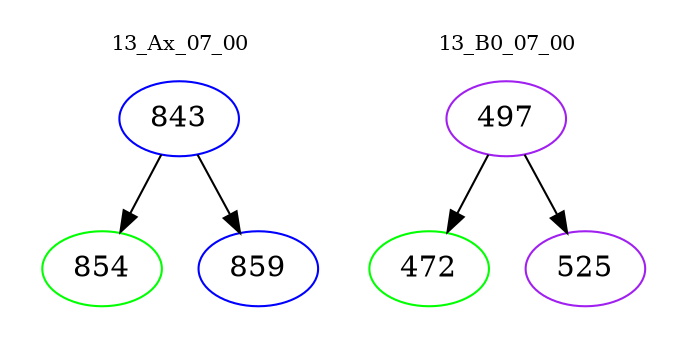 digraph{
subgraph cluster_0 {
color = white
label = "13_Ax_07_00";
fontsize=10;
T0_843 [label="843", color="blue"]
T0_843 -> T0_854 [color="black"]
T0_854 [label="854", color="green"]
T0_843 -> T0_859 [color="black"]
T0_859 [label="859", color="blue"]
}
subgraph cluster_1 {
color = white
label = "13_B0_07_00";
fontsize=10;
T1_497 [label="497", color="purple"]
T1_497 -> T1_472 [color="black"]
T1_472 [label="472", color="green"]
T1_497 -> T1_525 [color="black"]
T1_525 [label="525", color="purple"]
}
}
